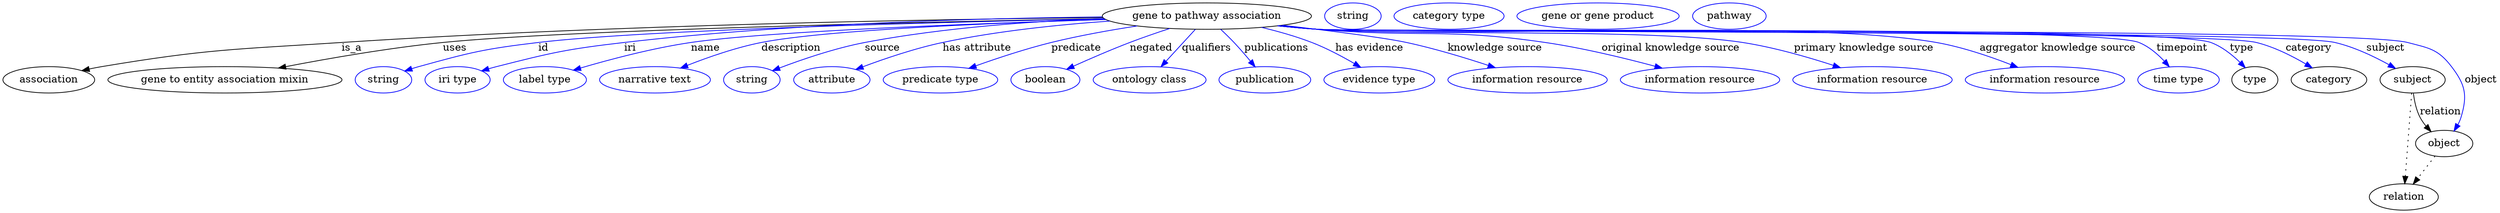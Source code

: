digraph {
	graph [bb="0,0,3396.4,283"];
	node [label="\N"];
	"gene to pathway association"	[height=0.5,
		label="gene to pathway association",
		pos="1638.4,265",
		width=3.9538];
	association	[height=0.5,
		pos="62.394,178",
		width=1.7332];
	"gene to pathway association" -> association	[label=is_a,
		lp="475.39,221.5",
		pos="e,107.53,190.61 1496.5,263.02 1275.1,260.77 834.45,253.34 461.39,229 315.63,219.49 278.45,220.17 134.39,196 128.93,195.08 123.27,\
193.99 117.62,192.81"];
	"gene to entity association mixin"	[height=0.5,
		pos="302.39,178",
		width=4.4232];
	"gene to pathway association" -> "gene to entity association mixin"	[label=uses,
		lp="615.89,221.5",
		pos="e,375.26,194.05 1498.5,261.6 1256.5,257.05 769.43,246.1 599.39,229 526.61,221.68 444.67,207.43 385.33,196.01"];
	id	[color=blue,
		height=0.5,
		label=string,
		pos="518.39,178",
		width=1.0652];
	"gene to pathway association" -> id	[color=blue,
		label=id,
		lp="736.39,221.5",
		pos="e,547.38,190 1498.7,261.38 1281.8,256.84 873.95,246.3 729.39,229 656,220.22 637.63,215.72 566.39,196 563.28,195.14 560.09,194.18 \
556.89,193.16",
		style=solid];
	iri	[color=blue,
		height=0.5,
		label="iri type",
		pos="619.39,178",
		width=1.2277];
	"gene to pathway association" -> iri	[color=blue,
		label=iri,
		lp="854.39,221.5",
		pos="e,652.01,190.15 1496.3,263.84 1337.4,262.24 1072.7,255.32 846.39,229 768.21,219.91 748.68,215.39 672.39,196 668.97,195.13 665.43,\
194.16 661.9,193.14",
		style=solid];
	name	[color=blue,
		height=0.5,
		label="label type",
		pos="738.39,178",
		width=1.5707];
	"gene to pathway association" -> name	[color=blue,
		label=name,
		lp="957.39,221.5",
		pos="e,777.2,191.2 1501,260.29 1328.4,255.09 1042.3,244.48 937.39,229 885.25,221.3 826.91,205.8 786.95,194.09",
		style=solid];
	description	[color=blue,
		height=0.5,
		label="narrative text",
		pos="888.39,178",
		width=2.0943];
	"gene to pathway association" -> description	[color=blue,
		label=description,
		lp="1073.9,221.5",
		pos="e,923.1,193.99 1500.4,260.4 1350.1,255.7 1119.5,245.99 1033.4,229 998.69,222.15 960.96,208.94 932.69,197.83",
		style=solid];
	source	[color=blue,
		height=0.5,
		label=string,
		pos="1020.4,178",
		width=1.0652];
	"gene to pathway association" -> source	[color=blue,
		label=source,
		lp="1197.4,221.5",
		pos="e,1048.3,190.51 1498.4,261.72 1405.6,258.19 1281.3,249.59 1173.4,229 1132.9,221.28 1088.3,205.85 1057.7,194.16",
		style=solid];
	"has attribute"	[color=blue,
		height=0.5,
		label=attribute,
		pos="1128.4,178",
		width=1.4443];
	"gene to pathway association" -> "has attribute"	[color=blue,
		label="has attribute",
		lp="1326.4,221.5",
		pos="e,1161.1,192.18 1506.5,258.18 1438.1,253.4 1353.7,244.71 1279.4,229 1241.9,221.07 1200.7,207.04 1170.8,195.85",
		style=solid];
	predicate	[color=blue,
		height=0.5,
		label="predicate type",
		pos="1276.4,178",
		width=2.1665];
	"gene to pathway association" -> predicate	[color=blue,
		label=predicate,
		lp="1461.4,221.5",
		pos="e,1315.3,193.75 1543.7,251.51 1507.1,245.84 1465.1,238.3 1427.4,229 1392.6,220.41 1354.3,207.67 1324.9,197.2",
		style=solid];
	negated	[color=blue,
		height=0.5,
		label=boolean,
		pos="1419.4,178",
		width=1.2999];
	"gene to pathway association" -> negated	[color=blue,
		label=negated,
		lp="1562.4,221.5",
		pos="e,1448.1,192.48 1587.6,248.11 1570.3,242.41 1550.9,235.73 1533.4,229 1507.7,219.12 1479.4,206.72 1457.5,196.74",
		style=solid];
	qualifiers	[color=blue,
		height=0.5,
		label="ontology class",
		pos="1560.4,178",
		width=2.1304];
	"gene to pathway association" -> qualifiers	[color=blue,
		label=qualifiers,
		lp="1637.9,221.5",
		pos="e,1575.9,195.89 1622.6,246.8 1611.2,234.39 1595.7,217.46 1583,203.62",
		style=solid];
	publications	[color=blue,
		height=0.5,
		label=publication,
		pos="1717.4,178",
		width=1.7332];
	"gene to pathway association" -> publications	[color=blue,
		label=publications,
		lp="1733.4,221.5",
		pos="e,1704.2,195.62 1657.2,246.96 1663.2,241.37 1669.7,235.05 1675.4,229 1683,220.96 1690.9,211.79 1697.8,203.52",
		style=solid];
	"has evidence"	[color=blue,
		height=0.5,
		label="evidence type",
		pos="1873.4,178",
		width=2.0943];
	"gene to pathway association" -> "has evidence"	[color=blue,
		label="has evidence",
		lp="1859.9,221.5",
		pos="e,1848.1,195.08 1713,249.58 1735.4,244.23 1759.7,237.39 1781.4,229 1801.3,221.31 1822.3,210.17 1839.1,200.36",
		style=solid];
	"knowledge source"	[color=blue,
		height=0.5,
		label="information resource",
		pos="2075.4,178",
		width=3.015];
	"gene to pathway association" -> "knowledge source"	[color=blue,
		label="knowledge source",
		lp="2030.9,221.5",
		pos="e,2031.4,194.5 1741.5,252.53 1804.5,245.17 1878.9,235.76 1910.4,229 1948.2,220.9 1989.8,208.25 2021.8,197.7",
		style=solid];
	"original knowledge source"	[color=blue,
		height=0.5,
		label="information resource",
		pos="2310.4,178",
		width=3.015];
	"gene to pathway association" -> "original knowledge source"	[color=blue,
		label="original knowledge source",
		lp="2270.4,221.5",
		pos="e,2258.9,193.88 1738.1,252.08 1755.5,250.22 1773.5,248.44 1790.4,247 1927.5,235.35 1963.3,248.94 2099.4,229 2150.4,221.52 2207.3,\
207.73 2249.1,196.52",
		style=solid];
	"primary knowledge source"	[color=blue,
		height=0.5,
		label="information resource",
		pos="2545.4,178",
		width=3.015];
	"gene to pathway association" -> "primary knowledge source"	[color=blue,
		label="primary knowledge source",
		lp="2533.4,221.5",
		pos="e,2501.7,194.58 1736.4,251.87 1754.3,249.98 1772.9,248.25 1790.4,247 1918.6,237.85 2241.4,248.61 2368.4,229 2410.6,222.48 2457.1,\
209.12 2491.8,197.85",
		style=solid];
	"aggregator knowledge source"	[color=blue,
		height=0.5,
		label="information resource",
		pos="2780.4,178",
		width=3.015];
	"gene to pathway association" -> "aggregator knowledge source"	[color=blue,
		label="aggregator knowledge source",
		lp="2797.9,221.5",
		pos="e,2743.5,194.97 1735.6,251.81 1753.8,249.91 1772.6,248.18 1790.4,247 1977.1,234.59 2448.1,261.32 2632.4,229 2667.4,222.86 2705.4,\
209.88 2734.1,198.69",
		style=solid];
	timepoint	[color=blue,
		height=0.5,
		label="time type",
		pos="2962.4,178",
		width=1.5346];
	"gene to pathway association" -> timepoint	[color=blue,
		label=timepoint,
		lp="2967.4,221.5",
		pos="e,2949.8,195.9 1735.2,251.78 1753.5,249.86 1772.5,248.14 1790.4,247 1852.4,243.04 2850.7,252.13 2908.4,229 2921.7,223.67 2933.7,\
213.43 2943,203.59",
		style=solid];
	type	[height=0.5,
		pos="3066.4,178",
		width=0.86659];
	"gene to pathway association" -> type	[color=blue,
		label=type,
		lp="3048.4,221.5",
		pos="e,3053.4,194.47 1735.2,251.76 1753.5,249.85 1772.5,248.13 1790.4,247 1857.8,242.74 2943,252.47 3006.4,229 3021.5,223.39 3035.6,212.18 \
3046.3,201.79",
		style=solid];
	category	[height=0.5,
		pos="3167.4,178",
		width=1.4263];
	"gene to pathway association" -> category	[color=blue,
		label=category,
		lp="3139.9,221.5",
		pos="e,3144.6,194.32 1735.2,251.75 1753.5,249.84 1772.5,248.12 1790.4,247 1861.3,242.55 2999.4,245.94 3068.4,229 3092.3,223.12 3117.1,\
210.61 3135.9,199.58",
		style=solid];
	subject	[height=0.5,
		pos="3281.4,178",
		width=1.2277];
	"gene to pathway association" -> subject	[color=blue,
		label=subject,
		lp="3244.4,221.5",
		pos="e,3258,193.61 1735.2,251.73 1753.5,249.82 1772.5,248.11 1790.4,247 1867.2,242.22 3100.4,246.31 3175.4,229 3201.5,222.97 3228.9,209.89 \
3249.2,198.62",
		style=solid];
	object	[height=0.5,
		pos="3324.4,91",
		width=1.0832];
	"gene to pathway association" -> object	[color=blue,
		label=object,
		lp="3374.4,178",
		pos="e,3337.8,108.09 1735.2,251.72 1753.5,249.81 1772.5,248.11 1790.4,247 1872.7,241.91 3194.7,250 3274.4,229 3303.8,221.25 3315.9,220.19 \
3334.4,196 3353.3,171.2 3356.3,156.9 3347.4,127 3346.4,123.55 3344.9,120.13 3343.1,116.85",
		style=solid];
	association_type	[color=blue,
		height=0.5,
		label=string,
		pos="1837.4,265",
		width=1.0652];
	association_category	[color=blue,
		height=0.5,
		label="category type",
		pos="1968.4,265",
		width=2.0762];
	subject -> object	[label=relation,
		lp="3319.4,134.5",
		pos="e,3306.5,107.23 3282.5,159.55 3283.7,149.57 3286.2,137.07 3291.4,127 3293.6,122.68 3296.5,118.52 3299.7,114.66"];
	relation	[height=0.5,
		pos="3269.4,18",
		width=1.2999];
	subject -> relation	[pos="e,3270.7,36.188 3280.1,159.79 3278,132.48 3274,78.994 3271.5,46.38",
		style=dotted];
	"gene to pathway association_subject"	[color=blue,
		height=0.5,
		label="gene or gene product",
		pos="2171.4,265",
		width=3.0692];
	object -> relation	[pos="e,3282.2,35.54 3311.9,73.889 3305,64.939 3296.2,53.617 3288.4,43.584",
		style=dotted];
	"gene to pathway association_object"	[color=blue,
		height=0.5,
		label=pathway,
		pos="2350.4,265",
		width=1.3902];
}

